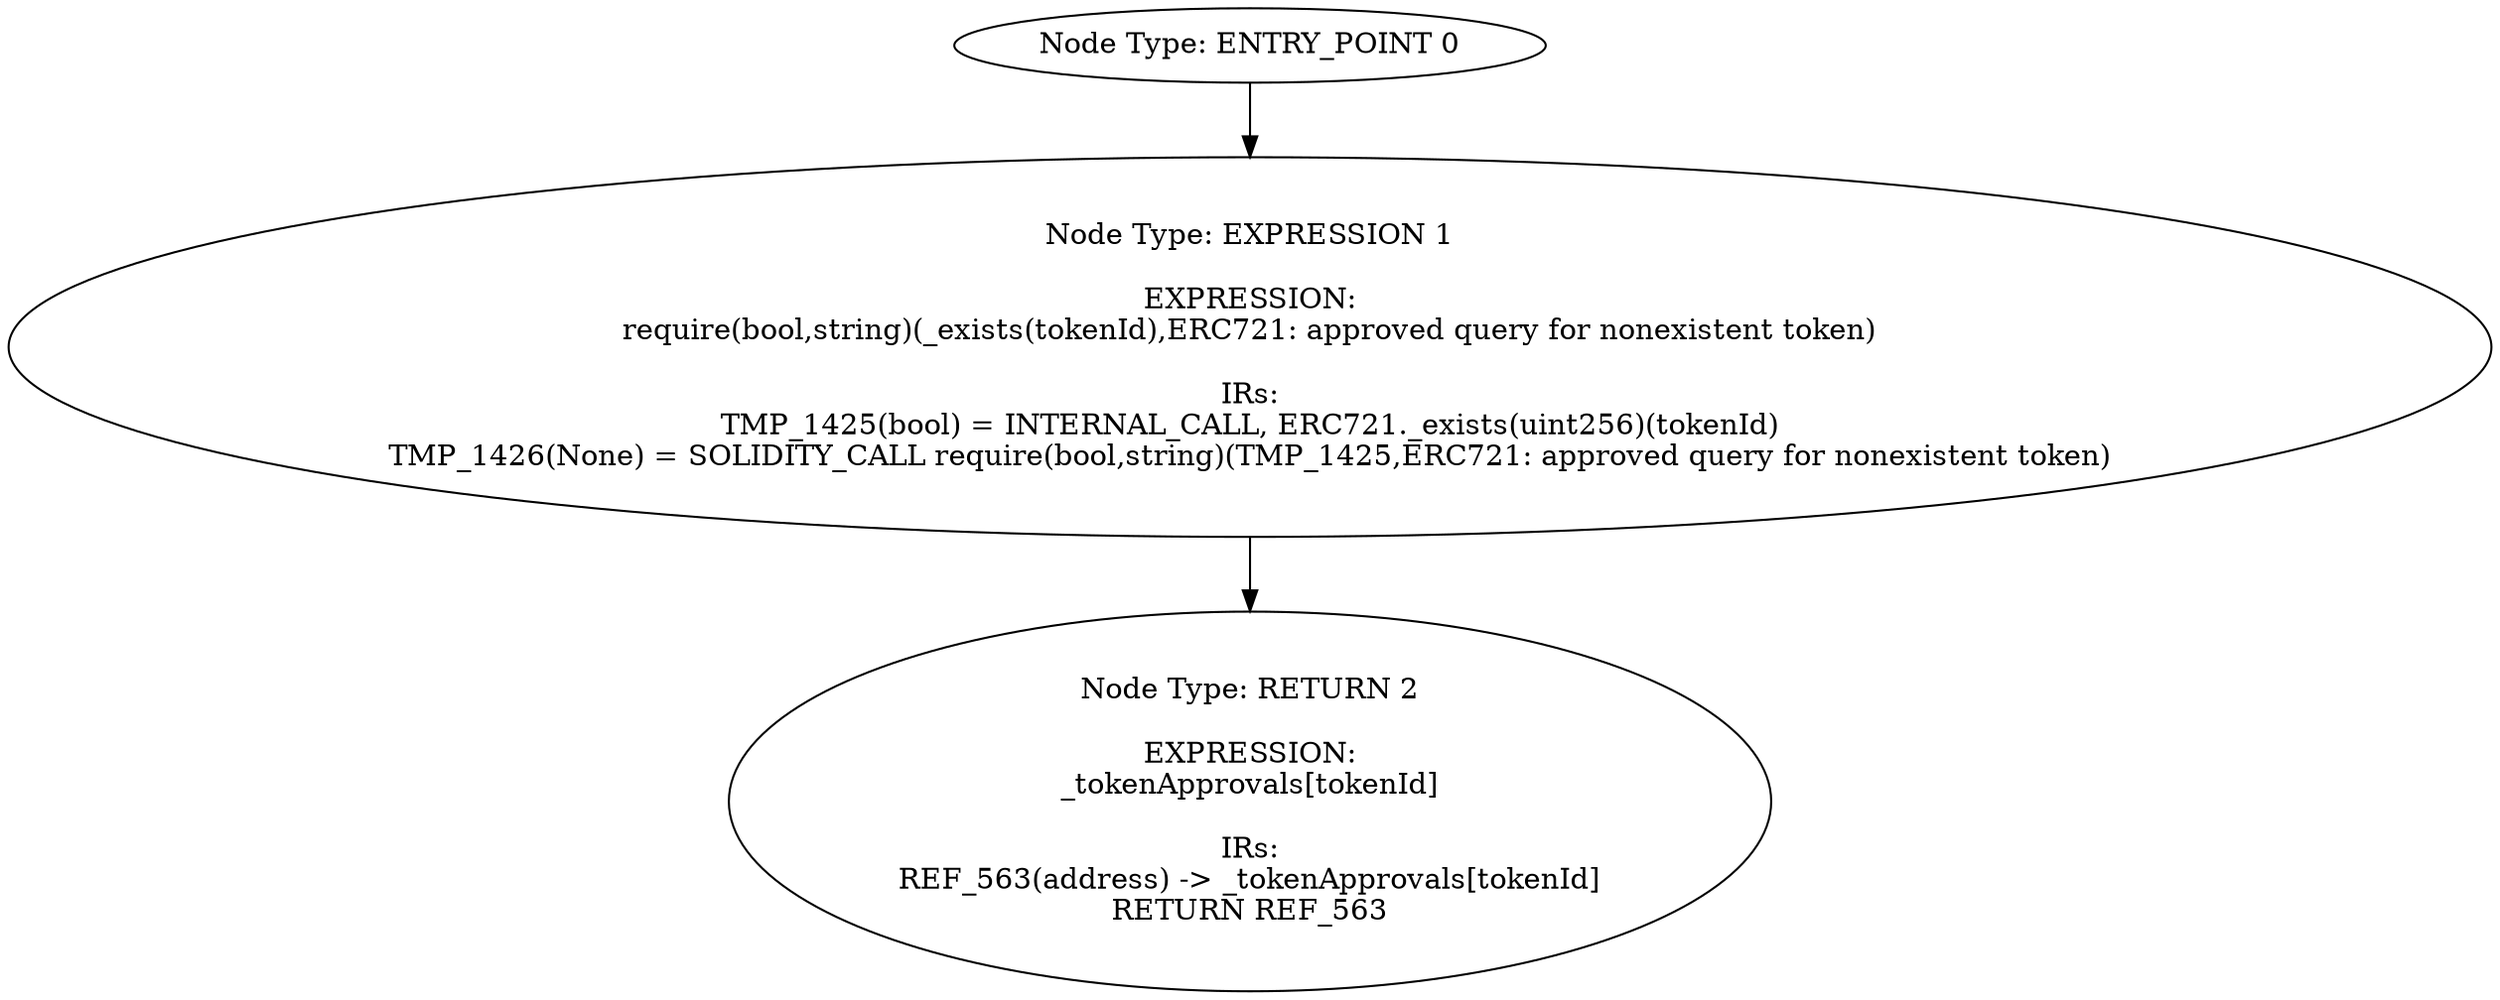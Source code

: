 digraph{
0[label="Node Type: ENTRY_POINT 0
"];
0->1;
1[label="Node Type: EXPRESSION 1

EXPRESSION:
require(bool,string)(_exists(tokenId),ERC721: approved query for nonexistent token)

IRs:
TMP_1425(bool) = INTERNAL_CALL, ERC721._exists(uint256)(tokenId)
TMP_1426(None) = SOLIDITY_CALL require(bool,string)(TMP_1425,ERC721: approved query for nonexistent token)"];
1->2;
2[label="Node Type: RETURN 2

EXPRESSION:
_tokenApprovals[tokenId]

IRs:
REF_563(address) -> _tokenApprovals[tokenId]
RETURN REF_563"];
}
